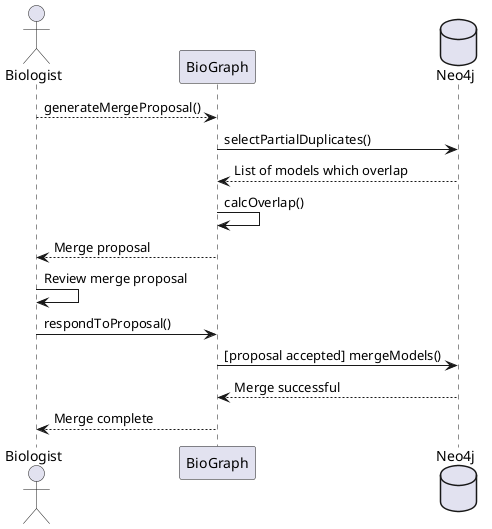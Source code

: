 @startuml
actor "Biologist" as User
participant "BioGraph" as System
database "Neo4j" as DB

User --> System: generateMergeProposal()
System -> DB: selectPartialDuplicates()
DB --> System: List of models which overlap
System -> System: calcOverlap()
System --> User: Merge proposal
User -> User: Review merge proposal
User -> System: respondToProposal()
System -> DB: [proposal accepted] mergeModels()
DB ---> System: Merge successful
System ---> User: Merge complete

@enduml
